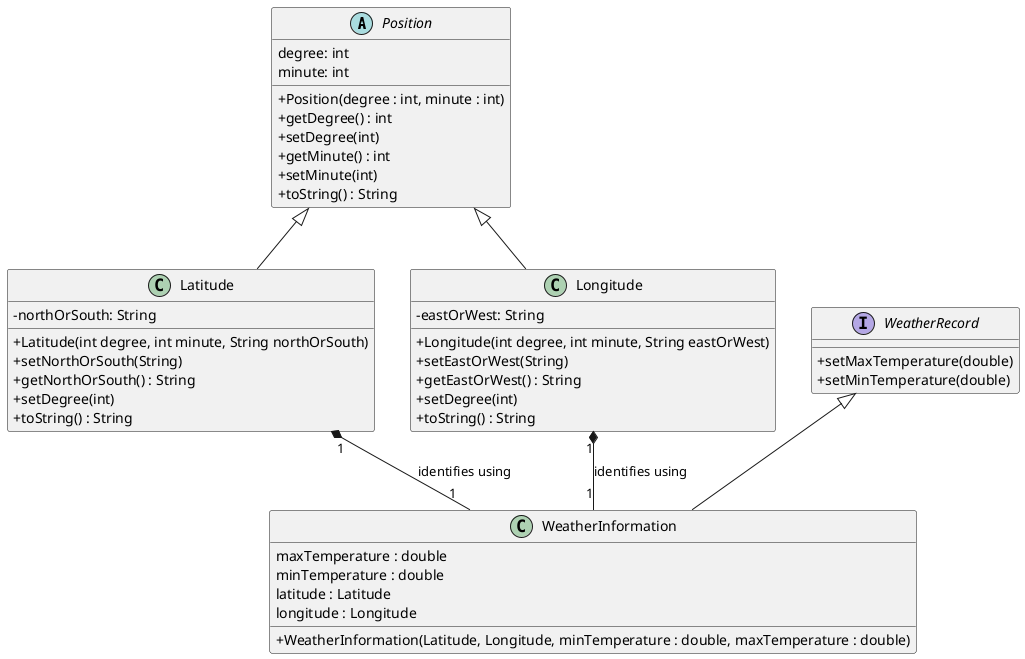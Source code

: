 @startuml

skinparam classAttributeIconSize 0

abstract class Position {
    degree: int
    minute: int
    +Position(degree : int, minute : int)
    +getDegree() : int
    +setDegree(int)
    +getMinute() : int
    +setMinute(int)
    +toString() : String
}

class Latitude {
    -northOrSouth: String
    +Latitude(int degree, int minute, String northOrSouth)
    +setNorthOrSouth(String)
    +getNorthOrSouth() : String
    +setDegree(int)
    +toString() : String
}

class Longitude {
    -eastOrWest: String
    +Longitude(int degree, int minute, String eastOrWest)
    +setEastOrWest(String)
    +getEastOrWest() : String
    +setDegree(int)
    +toString() : String
}

interface WeatherRecord {
    +setMaxTemperature(double)
    +setMinTemperature(double)
}

class WeatherInformation {
    maxTemperature : double
    minTemperature : double
    latitude : Latitude
    longitude : Longitude
    +WeatherInformation(Latitude, Longitude, minTemperature : double, maxTemperature : double)
}

Position <|-- Latitude
Position <|-- Longitude

WeatherRecord <|-- WeatherInformation

Latitude "1" *-- "1" WeatherInformation : "identifies using"
Longitude "1" *-- "1" WeatherInformation : "identifies using"

@enduml